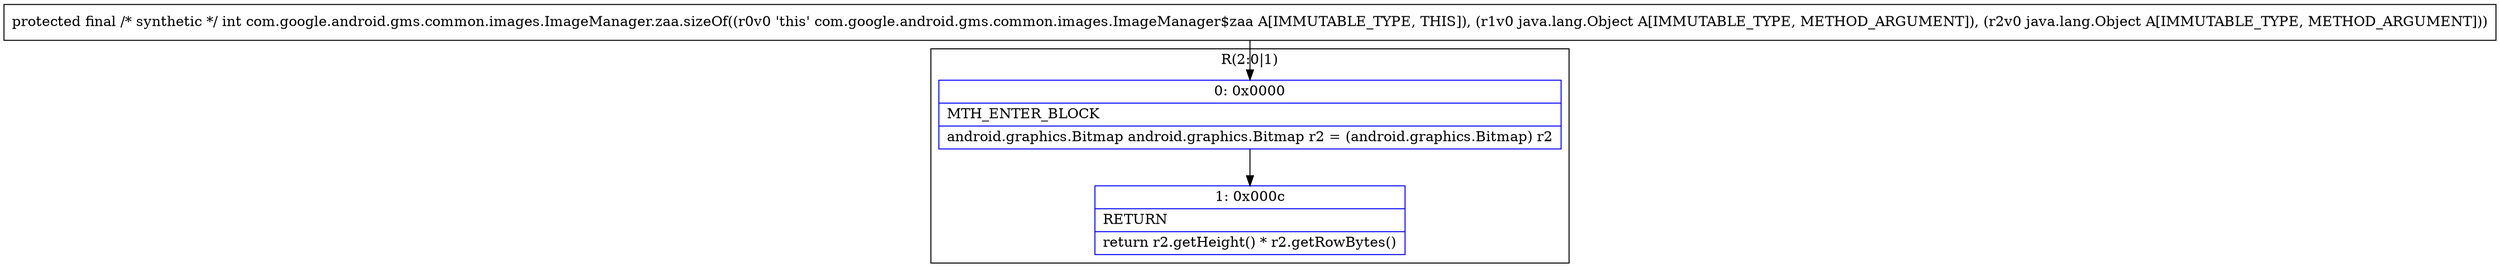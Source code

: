 digraph "CFG forcom.google.android.gms.common.images.ImageManager.zaa.sizeOf(Ljava\/lang\/Object;Ljava\/lang\/Object;)I" {
subgraph cluster_Region_1707989721 {
label = "R(2:0|1)";
node [shape=record,color=blue];
Node_0 [shape=record,label="{0\:\ 0x0000|MTH_ENTER_BLOCK\l|android.graphics.Bitmap android.graphics.Bitmap r2 = (android.graphics.Bitmap) r2\l}"];
Node_1 [shape=record,label="{1\:\ 0x000c|RETURN\l|return r2.getHeight() * r2.getRowBytes()\l}"];
}
MethodNode[shape=record,label="{protected final \/* synthetic *\/ int com.google.android.gms.common.images.ImageManager.zaa.sizeOf((r0v0 'this' com.google.android.gms.common.images.ImageManager$zaa A[IMMUTABLE_TYPE, THIS]), (r1v0 java.lang.Object A[IMMUTABLE_TYPE, METHOD_ARGUMENT]), (r2v0 java.lang.Object A[IMMUTABLE_TYPE, METHOD_ARGUMENT])) }"];
MethodNode -> Node_0;
Node_0 -> Node_1;
}

